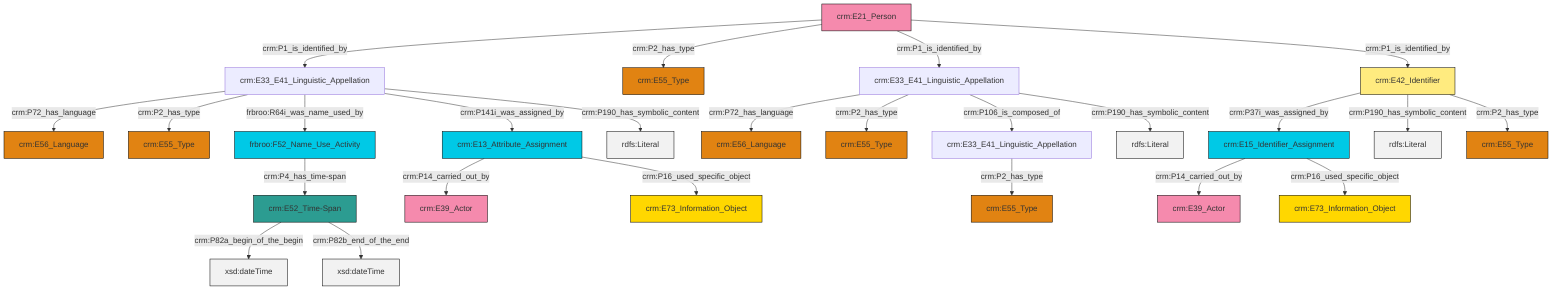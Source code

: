 graph TD
classDef Literal fill:#f2f2f2,stroke:#000000;
classDef CRM_Entity fill:#FFFFFF,stroke:#000000;
classDef Temporal_Entity fill:#00C9E6, stroke:#000000;
classDef Type fill:#E18312, stroke:#000000;
classDef Time-Span fill:#2C9C91, stroke:#000000;
classDef Appellation fill:#FFEB7F, stroke:#000000;
classDef Place fill:#008836, stroke:#000000;
classDef Persistent_Item fill:#B266B2, stroke:#000000;
classDef Conceptual_Object fill:#FFD700, stroke:#000000;
classDef Physical_Thing fill:#D2B48C, stroke:#000000;
classDef Actor fill:#f58aad, stroke:#000000;
classDef PC_Classes fill:#4ce600, stroke:#000000;
classDef Multi fill:#cccccc,stroke:#000000;

2["crm:E15_Identifier_Assignment"]:::Temporal_Entity -->|crm:P14_carried_out_by| 3["crm:E39_Actor"]:::Actor
4["crm:E42_Identifier"]:::Appellation -->|crm:P37i_was_assigned_by| 2["crm:E15_Identifier_Assignment"]:::Temporal_Entity
5["crm:E52_Time-Span"]:::Time-Span -->|crm:P82a_begin_of_the_begin| 6[xsd:dateTime]:::Literal
11["crm:E33_E41_Linguistic_Appellation"]:::Default -->|crm:P72_has_language| 12["crm:E56_Language"]:::Type
16["crm:E13_Attribute_Assignment"]:::Temporal_Entity -->|crm:P14_carried_out_by| 7["crm:E39_Actor"]:::Actor
11["crm:E33_E41_Linguistic_Appellation"]:::Default -->|crm:P2_has_type| 21["crm:E55_Type"]:::Type
9["crm:E33_E41_Linguistic_Appellation"]:::Default -->|crm:P72_has_language| 27["crm:E56_Language"]:::Type
11["crm:E33_E41_Linguistic_Appellation"]:::Default -->|frbroo:R64i_was_name_used_by| 32["frbroo:F52_Name_Use_Activity"]:::Temporal_Entity
32["frbroo:F52_Name_Use_Activity"]:::Temporal_Entity -->|crm:P4_has_time-span| 5["crm:E52_Time-Span"]:::Time-Span
23["crm:E21_Person"]:::Actor -->|crm:P1_is_identified_by| 11["crm:E33_E41_Linguistic_Appellation"]:::Default
2["crm:E15_Identifier_Assignment"]:::Temporal_Entity -->|crm:P16_used_specific_object| 25["crm:E73_Information_Object"]:::Conceptual_Object
9["crm:E33_E41_Linguistic_Appellation"]:::Default -->|crm:P2_has_type| 33["crm:E55_Type"]:::Type
23["crm:E21_Person"]:::Actor -->|crm:P2_has_type| 17["crm:E55_Type"]:::Type
30["crm:E33_E41_Linguistic_Appellation"]:::Default -->|crm:P2_has_type| 36["crm:E55_Type"]:::Type
11["crm:E33_E41_Linguistic_Appellation"]:::Default -->|crm:P141i_was_assigned_by| 16["crm:E13_Attribute_Assignment"]:::Temporal_Entity
16["crm:E13_Attribute_Assignment"]:::Temporal_Entity -->|crm:P16_used_specific_object| 0["crm:E73_Information_Object"]:::Conceptual_Object
4["crm:E42_Identifier"]:::Appellation -->|crm:P190_has_symbolic_content| 40[rdfs:Literal]:::Literal
4["crm:E42_Identifier"]:::Appellation -->|crm:P2_has_type| 19["crm:E55_Type"]:::Type
9["crm:E33_E41_Linguistic_Appellation"]:::Default -->|crm:P106_is_composed_of| 30["crm:E33_E41_Linguistic_Appellation"]:::Default
5["crm:E52_Time-Span"]:::Time-Span -->|crm:P82b_end_of_the_end| 43[xsd:dateTime]:::Literal
9["crm:E33_E41_Linguistic_Appellation"]:::Default -->|crm:P190_has_symbolic_content| 44[rdfs:Literal]:::Literal
11["crm:E33_E41_Linguistic_Appellation"]:::Default -->|crm:P190_has_symbolic_content| 45[rdfs:Literal]:::Literal
23["crm:E21_Person"]:::Actor -->|crm:P1_is_identified_by| 9["crm:E33_E41_Linguistic_Appellation"]:::Default
23["crm:E21_Person"]:::Actor -->|crm:P1_is_identified_by| 4["crm:E42_Identifier"]:::Appellation
